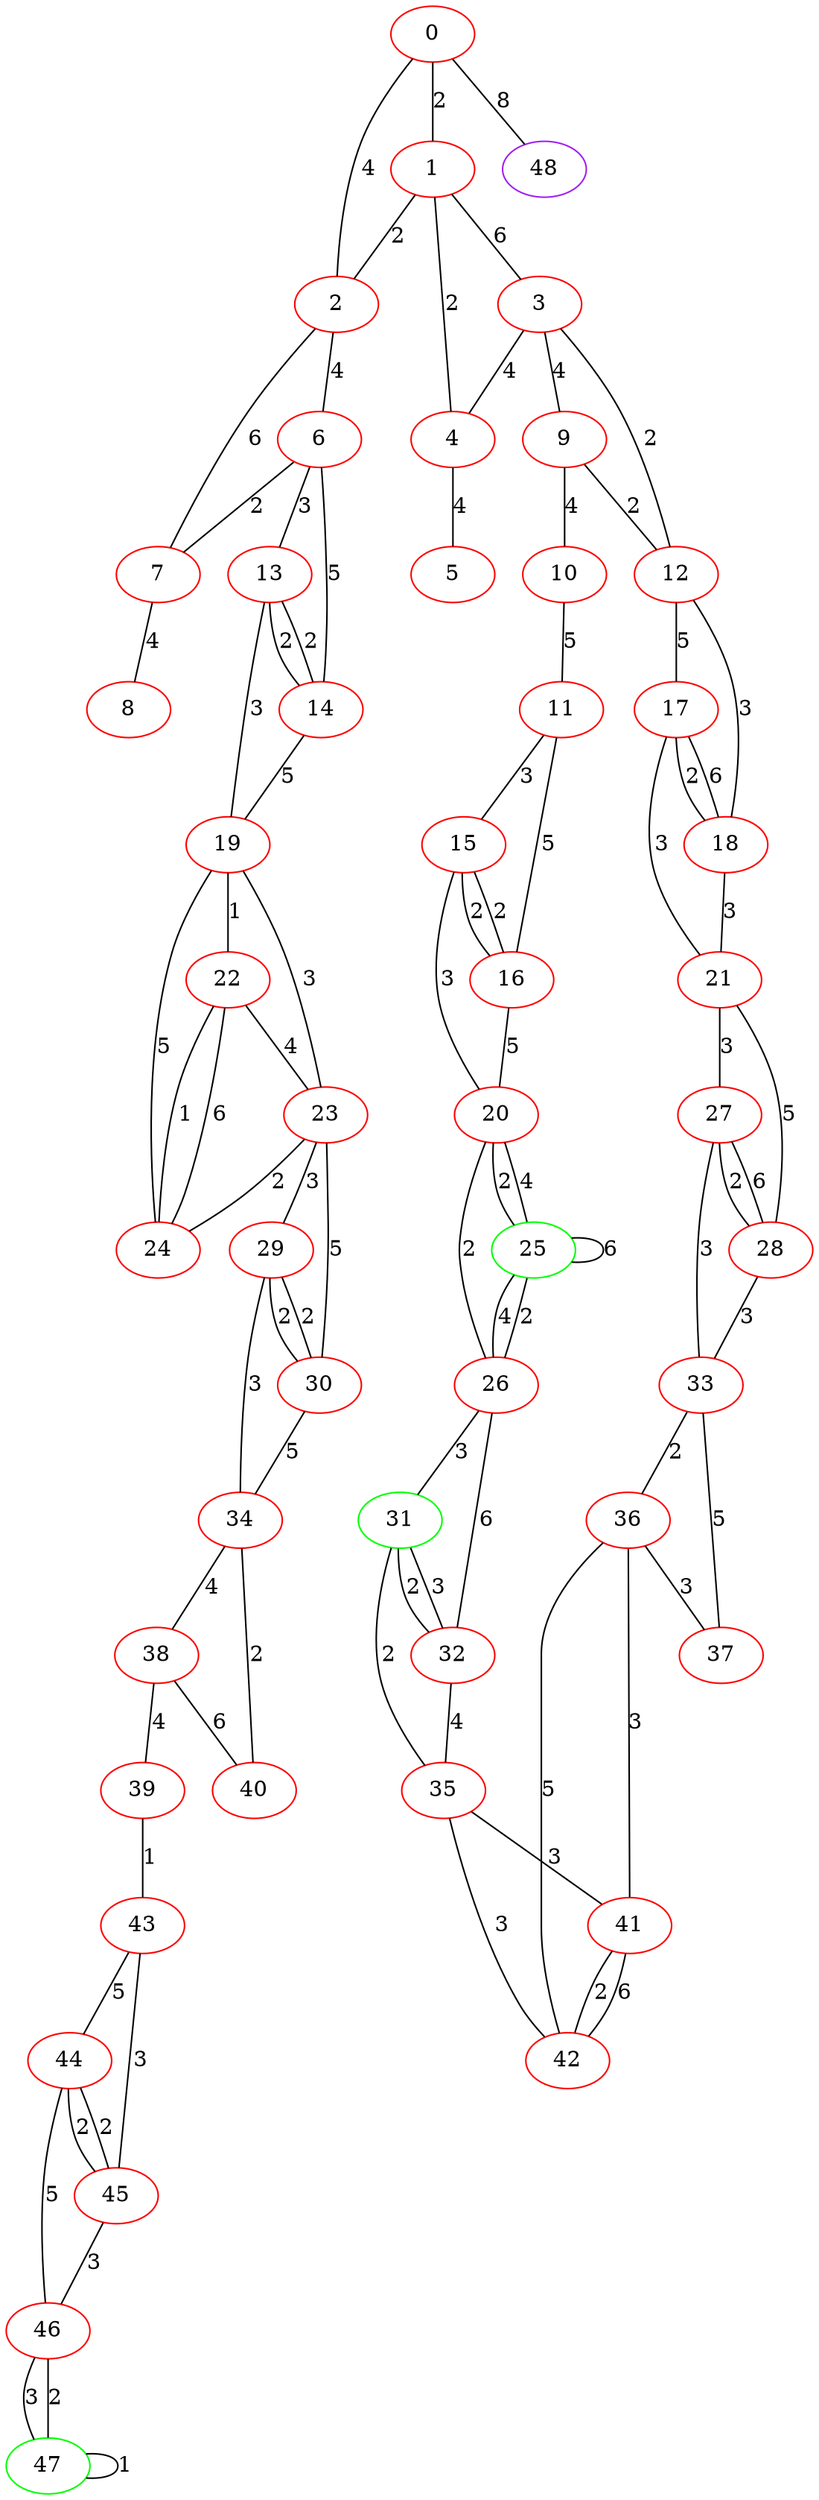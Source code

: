 graph "" {
0 [color=red, weight=1];
1 [color=red, weight=1];
2 [color=red, weight=1];
3 [color=red, weight=1];
4 [color=red, weight=1];
5 [color=red, weight=1];
6 [color=red, weight=1];
7 [color=red, weight=1];
8 [color=red, weight=1];
9 [color=red, weight=1];
10 [color=red, weight=1];
11 [color=red, weight=1];
12 [color=red, weight=1];
13 [color=red, weight=1];
14 [color=red, weight=1];
15 [color=red, weight=1];
16 [color=red, weight=1];
17 [color=red, weight=1];
18 [color=red, weight=1];
19 [color=red, weight=1];
20 [color=red, weight=1];
21 [color=red, weight=1];
22 [color=red, weight=1];
23 [color=red, weight=1];
24 [color=red, weight=1];
25 [color=green, weight=2];
26 [color=red, weight=1];
27 [color=red, weight=1];
28 [color=red, weight=1];
29 [color=red, weight=1];
30 [color=red, weight=1];
31 [color=green, weight=2];
32 [color=red, weight=1];
33 [color=red, weight=1];
34 [color=red, weight=1];
35 [color=red, weight=1];
36 [color=red, weight=1];
37 [color=red, weight=1];
38 [color=red, weight=1];
39 [color=red, weight=1];
40 [color=red, weight=1];
41 [color=red, weight=1];
42 [color=red, weight=1];
43 [color=red, weight=1];
44 [color=red, weight=1];
45 [color=red, weight=1];
46 [color=red, weight=1];
47 [color=green, weight=2];
48 [color=purple, weight=4];
0 -- 48  [key=0, label=8];
0 -- 1  [key=0, label=2];
0 -- 2  [key=0, label=4];
1 -- 2  [key=0, label=2];
1 -- 3  [key=0, label=6];
1 -- 4  [key=0, label=2];
2 -- 6  [key=0, label=4];
2 -- 7  [key=0, label=6];
3 -- 9  [key=0, label=4];
3 -- 12  [key=0, label=2];
3 -- 4  [key=0, label=4];
4 -- 5  [key=0, label=4];
6 -- 13  [key=0, label=3];
6 -- 14  [key=0, label=5];
6 -- 7  [key=0, label=2];
7 -- 8  [key=0, label=4];
9 -- 10  [key=0, label=4];
9 -- 12  [key=0, label=2];
10 -- 11  [key=0, label=5];
11 -- 16  [key=0, label=5];
11 -- 15  [key=0, label=3];
12 -- 17  [key=0, label=5];
12 -- 18  [key=0, label=3];
13 -- 19  [key=0, label=3];
13 -- 14  [key=0, label=2];
13 -- 14  [key=1, label=2];
14 -- 19  [key=0, label=5];
15 -- 16  [key=0, label=2];
15 -- 16  [key=1, label=2];
15 -- 20  [key=0, label=3];
16 -- 20  [key=0, label=5];
17 -- 18  [key=0, label=2];
17 -- 18  [key=1, label=6];
17 -- 21  [key=0, label=3];
18 -- 21  [key=0, label=3];
19 -- 24  [key=0, label=5];
19 -- 22  [key=0, label=1];
19 -- 23  [key=0, label=3];
20 -- 25  [key=0, label=2];
20 -- 25  [key=1, label=4];
20 -- 26  [key=0, label=2];
21 -- 27  [key=0, label=3];
21 -- 28  [key=0, label=5];
22 -- 24  [key=0, label=1];
22 -- 24  [key=1, label=6];
22 -- 23  [key=0, label=4];
23 -- 24  [key=0, label=2];
23 -- 29  [key=0, label=3];
23 -- 30  [key=0, label=5];
25 -- 25  [key=0, label=6];
25 -- 26  [key=0, label=4];
25 -- 26  [key=1, label=2];
26 -- 32  [key=0, label=6];
26 -- 31  [key=0, label=3];
27 -- 33  [key=0, label=3];
27 -- 28  [key=0, label=2];
27 -- 28  [key=1, label=6];
28 -- 33  [key=0, label=3];
29 -- 34  [key=0, label=3];
29 -- 30  [key=0, label=2];
29 -- 30  [key=1, label=2];
30 -- 34  [key=0, label=5];
31 -- 32  [key=0, label=2];
31 -- 32  [key=1, label=3];
31 -- 35  [key=0, label=2];
32 -- 35  [key=0, label=4];
33 -- 36  [key=0, label=2];
33 -- 37  [key=0, label=5];
34 -- 40  [key=0, label=2];
34 -- 38  [key=0, label=4];
35 -- 41  [key=0, label=3];
35 -- 42  [key=0, label=3];
36 -- 42  [key=0, label=5];
36 -- 37  [key=0, label=3];
36 -- 41  [key=0, label=3];
38 -- 40  [key=0, label=6];
38 -- 39  [key=0, label=4];
39 -- 43  [key=0, label=1];
41 -- 42  [key=0, label=2];
41 -- 42  [key=1, label=6];
43 -- 44  [key=0, label=5];
43 -- 45  [key=0, label=3];
44 -- 45  [key=0, label=2];
44 -- 45  [key=1, label=2];
44 -- 46  [key=0, label=5];
45 -- 46  [key=0, label=3];
46 -- 47  [key=0, label=3];
46 -- 47  [key=1, label=2];
47 -- 47  [key=0, label=1];
}

